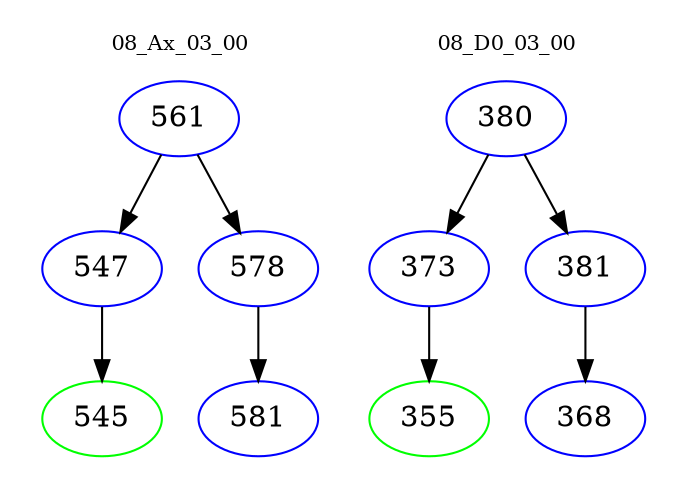 digraph{
subgraph cluster_0 {
color = white
label = "08_Ax_03_00";
fontsize=10;
T0_561 [label="561", color="blue"]
T0_561 -> T0_547 [color="black"]
T0_547 [label="547", color="blue"]
T0_547 -> T0_545 [color="black"]
T0_545 [label="545", color="green"]
T0_561 -> T0_578 [color="black"]
T0_578 [label="578", color="blue"]
T0_578 -> T0_581 [color="black"]
T0_581 [label="581", color="blue"]
}
subgraph cluster_1 {
color = white
label = "08_D0_03_00";
fontsize=10;
T1_380 [label="380", color="blue"]
T1_380 -> T1_373 [color="black"]
T1_373 [label="373", color="blue"]
T1_373 -> T1_355 [color="black"]
T1_355 [label="355", color="green"]
T1_380 -> T1_381 [color="black"]
T1_381 [label="381", color="blue"]
T1_381 -> T1_368 [color="black"]
T1_368 [label="368", color="blue"]
}
}
